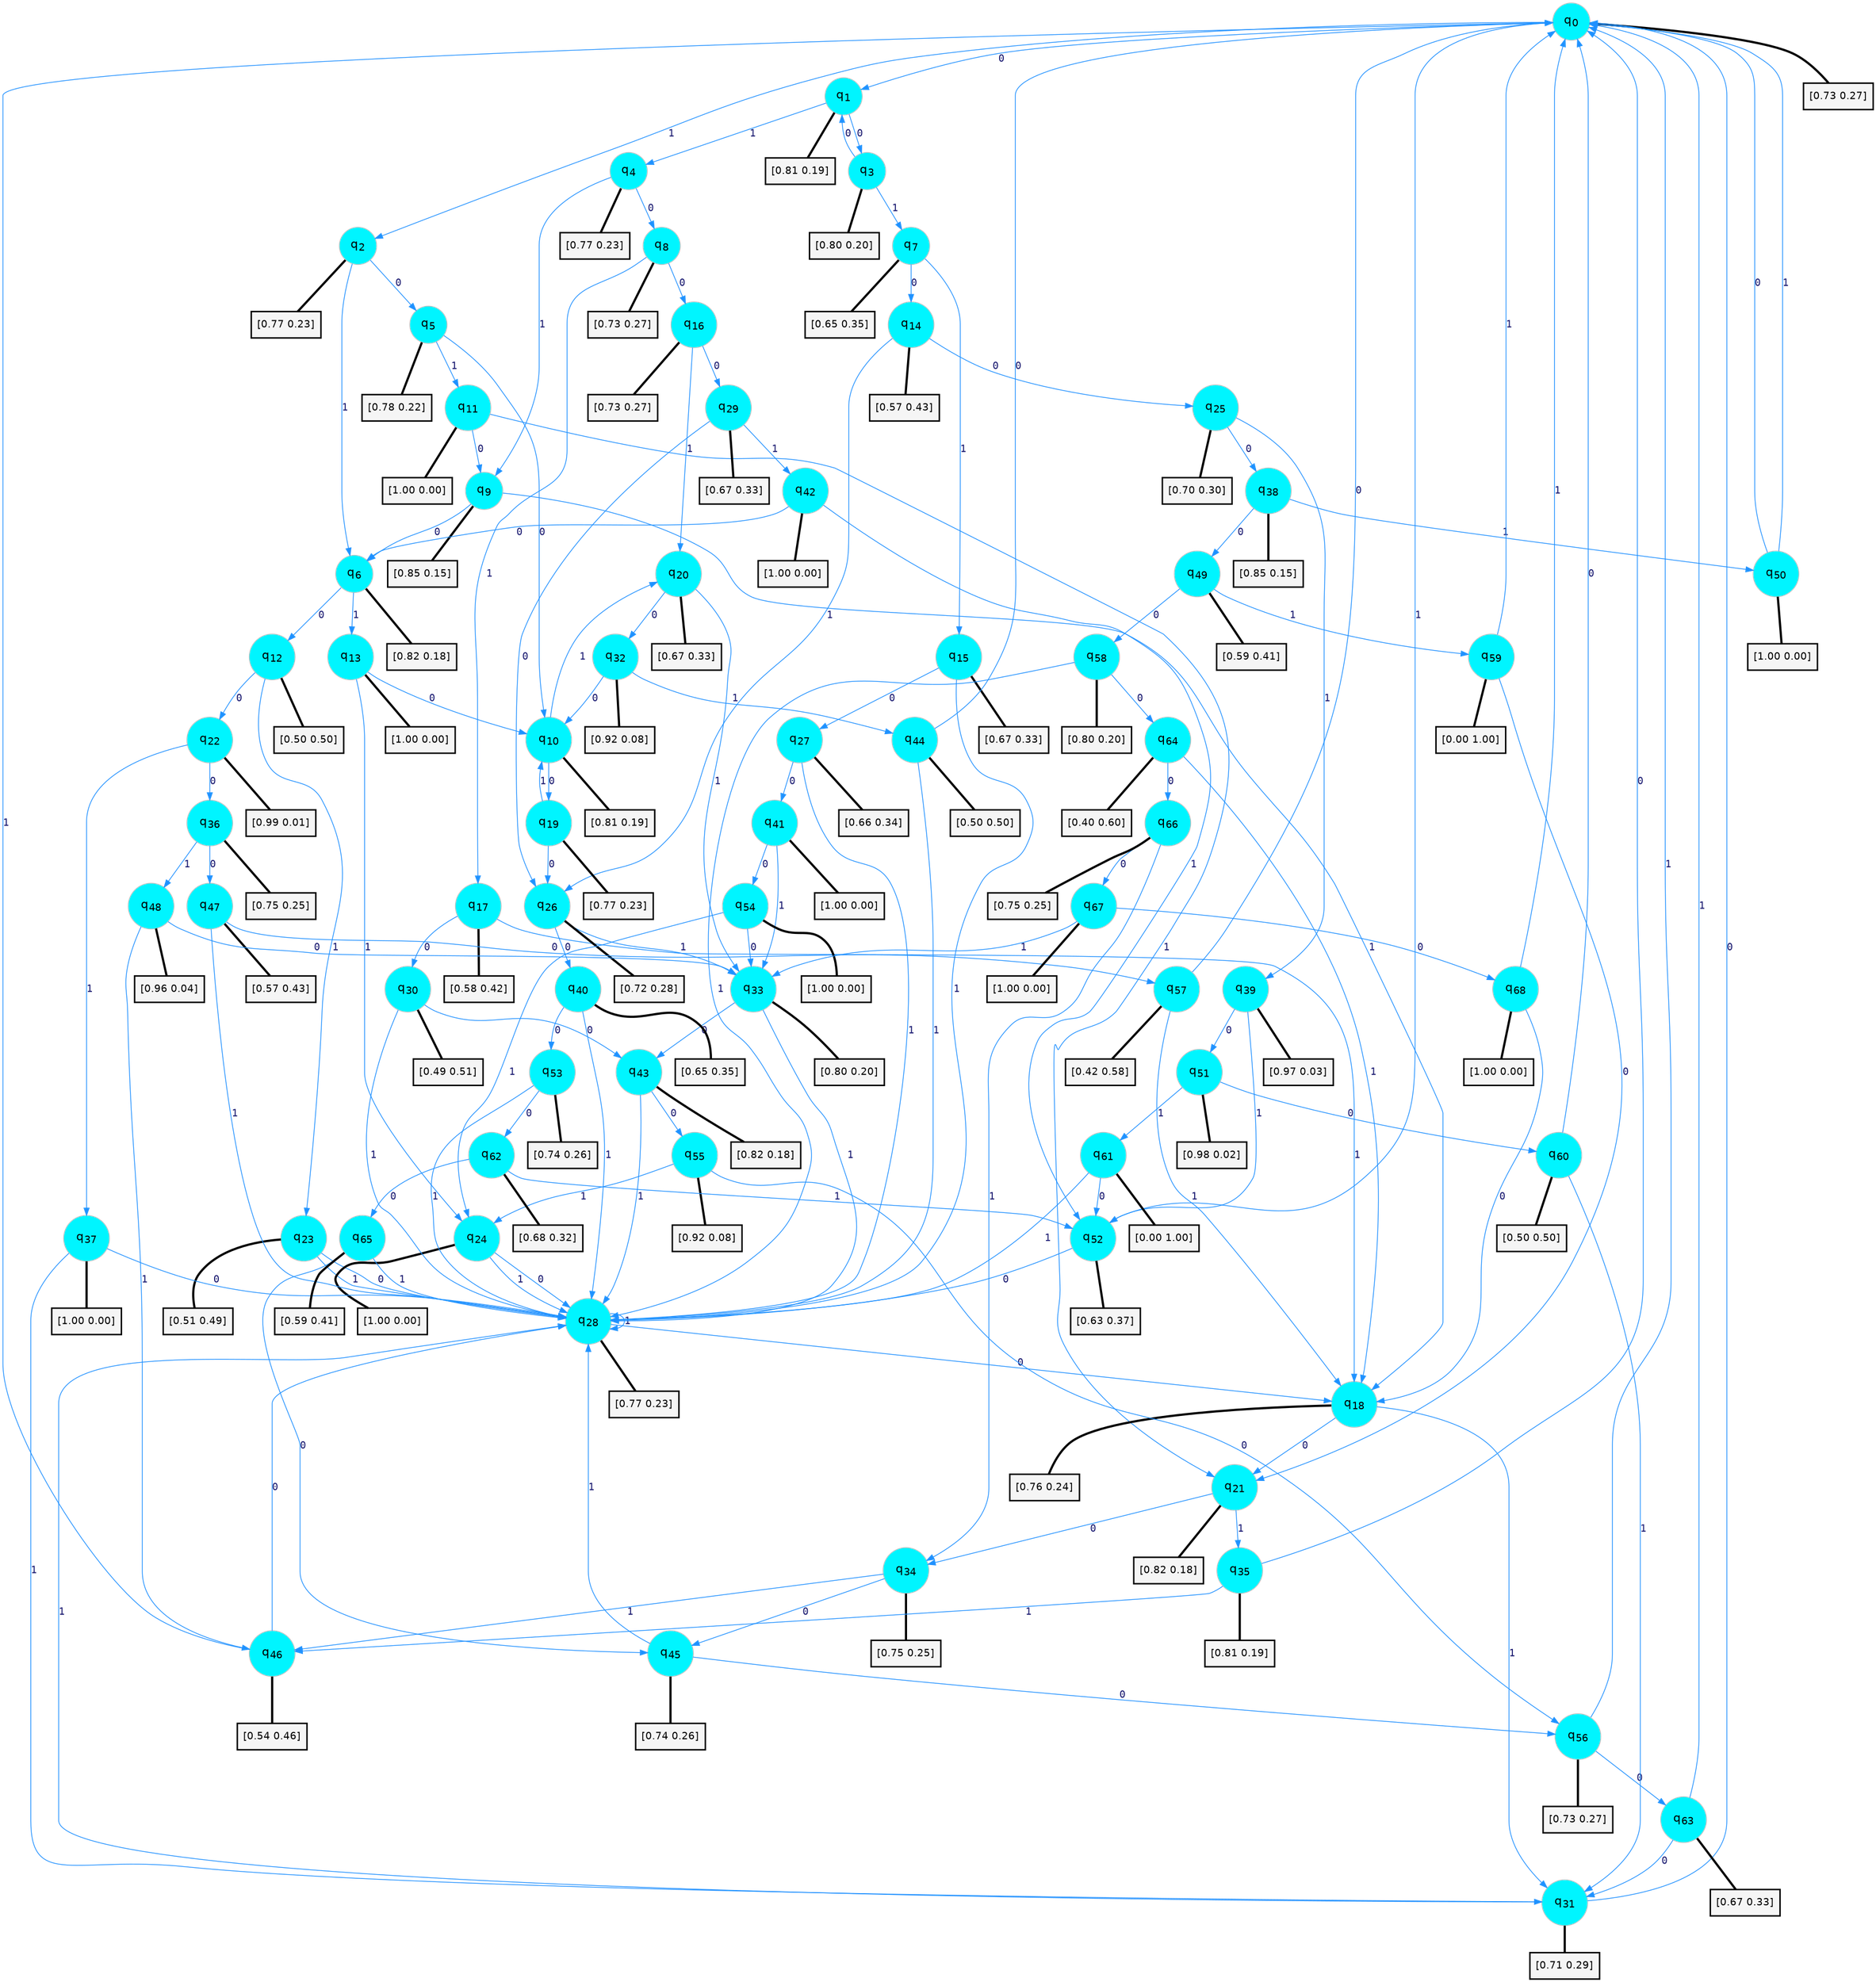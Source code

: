 digraph G {
graph [
bgcolor=transparent, dpi=300, rankdir=TD, size="40,25"];
node [
color=gray, fillcolor=turquoise1, fontcolor=black, fontname=Helvetica, fontsize=16, fontweight=bold, shape=circle, style=filled];
edge [
arrowsize=1, color=dodgerblue1, fontcolor=midnightblue, fontname=courier, fontweight=bold, penwidth=1, style=solid, weight=20];
0[label=<q<SUB>0</SUB>>];
1[label=<q<SUB>1</SUB>>];
2[label=<q<SUB>2</SUB>>];
3[label=<q<SUB>3</SUB>>];
4[label=<q<SUB>4</SUB>>];
5[label=<q<SUB>5</SUB>>];
6[label=<q<SUB>6</SUB>>];
7[label=<q<SUB>7</SUB>>];
8[label=<q<SUB>8</SUB>>];
9[label=<q<SUB>9</SUB>>];
10[label=<q<SUB>10</SUB>>];
11[label=<q<SUB>11</SUB>>];
12[label=<q<SUB>12</SUB>>];
13[label=<q<SUB>13</SUB>>];
14[label=<q<SUB>14</SUB>>];
15[label=<q<SUB>15</SUB>>];
16[label=<q<SUB>16</SUB>>];
17[label=<q<SUB>17</SUB>>];
18[label=<q<SUB>18</SUB>>];
19[label=<q<SUB>19</SUB>>];
20[label=<q<SUB>20</SUB>>];
21[label=<q<SUB>21</SUB>>];
22[label=<q<SUB>22</SUB>>];
23[label=<q<SUB>23</SUB>>];
24[label=<q<SUB>24</SUB>>];
25[label=<q<SUB>25</SUB>>];
26[label=<q<SUB>26</SUB>>];
27[label=<q<SUB>27</SUB>>];
28[label=<q<SUB>28</SUB>>];
29[label=<q<SUB>29</SUB>>];
30[label=<q<SUB>30</SUB>>];
31[label=<q<SUB>31</SUB>>];
32[label=<q<SUB>32</SUB>>];
33[label=<q<SUB>33</SUB>>];
34[label=<q<SUB>34</SUB>>];
35[label=<q<SUB>35</SUB>>];
36[label=<q<SUB>36</SUB>>];
37[label=<q<SUB>37</SUB>>];
38[label=<q<SUB>38</SUB>>];
39[label=<q<SUB>39</SUB>>];
40[label=<q<SUB>40</SUB>>];
41[label=<q<SUB>41</SUB>>];
42[label=<q<SUB>42</SUB>>];
43[label=<q<SUB>43</SUB>>];
44[label=<q<SUB>44</SUB>>];
45[label=<q<SUB>45</SUB>>];
46[label=<q<SUB>46</SUB>>];
47[label=<q<SUB>47</SUB>>];
48[label=<q<SUB>48</SUB>>];
49[label=<q<SUB>49</SUB>>];
50[label=<q<SUB>50</SUB>>];
51[label=<q<SUB>51</SUB>>];
52[label=<q<SUB>52</SUB>>];
53[label=<q<SUB>53</SUB>>];
54[label=<q<SUB>54</SUB>>];
55[label=<q<SUB>55</SUB>>];
56[label=<q<SUB>56</SUB>>];
57[label=<q<SUB>57</SUB>>];
58[label=<q<SUB>58</SUB>>];
59[label=<q<SUB>59</SUB>>];
60[label=<q<SUB>60</SUB>>];
61[label=<q<SUB>61</SUB>>];
62[label=<q<SUB>62</SUB>>];
63[label=<q<SUB>63</SUB>>];
64[label=<q<SUB>64</SUB>>];
65[label=<q<SUB>65</SUB>>];
66[label=<q<SUB>66</SUB>>];
67[label=<q<SUB>67</SUB>>];
68[label=<q<SUB>68</SUB>>];
69[label="[0.73 0.27]", shape=box,fontcolor=black, fontname=Helvetica, fontsize=14, penwidth=2, fillcolor=whitesmoke,color=black];
70[label="[0.81 0.19]", shape=box,fontcolor=black, fontname=Helvetica, fontsize=14, penwidth=2, fillcolor=whitesmoke,color=black];
71[label="[0.77 0.23]", shape=box,fontcolor=black, fontname=Helvetica, fontsize=14, penwidth=2, fillcolor=whitesmoke,color=black];
72[label="[0.80 0.20]", shape=box,fontcolor=black, fontname=Helvetica, fontsize=14, penwidth=2, fillcolor=whitesmoke,color=black];
73[label="[0.77 0.23]", shape=box,fontcolor=black, fontname=Helvetica, fontsize=14, penwidth=2, fillcolor=whitesmoke,color=black];
74[label="[0.78 0.22]", shape=box,fontcolor=black, fontname=Helvetica, fontsize=14, penwidth=2, fillcolor=whitesmoke,color=black];
75[label="[0.82 0.18]", shape=box,fontcolor=black, fontname=Helvetica, fontsize=14, penwidth=2, fillcolor=whitesmoke,color=black];
76[label="[0.65 0.35]", shape=box,fontcolor=black, fontname=Helvetica, fontsize=14, penwidth=2, fillcolor=whitesmoke,color=black];
77[label="[0.73 0.27]", shape=box,fontcolor=black, fontname=Helvetica, fontsize=14, penwidth=2, fillcolor=whitesmoke,color=black];
78[label="[0.85 0.15]", shape=box,fontcolor=black, fontname=Helvetica, fontsize=14, penwidth=2, fillcolor=whitesmoke,color=black];
79[label="[0.81 0.19]", shape=box,fontcolor=black, fontname=Helvetica, fontsize=14, penwidth=2, fillcolor=whitesmoke,color=black];
80[label="[1.00 0.00]", shape=box,fontcolor=black, fontname=Helvetica, fontsize=14, penwidth=2, fillcolor=whitesmoke,color=black];
81[label="[0.50 0.50]", shape=box,fontcolor=black, fontname=Helvetica, fontsize=14, penwidth=2, fillcolor=whitesmoke,color=black];
82[label="[1.00 0.00]", shape=box,fontcolor=black, fontname=Helvetica, fontsize=14, penwidth=2, fillcolor=whitesmoke,color=black];
83[label="[0.57 0.43]", shape=box,fontcolor=black, fontname=Helvetica, fontsize=14, penwidth=2, fillcolor=whitesmoke,color=black];
84[label="[0.67 0.33]", shape=box,fontcolor=black, fontname=Helvetica, fontsize=14, penwidth=2, fillcolor=whitesmoke,color=black];
85[label="[0.73 0.27]", shape=box,fontcolor=black, fontname=Helvetica, fontsize=14, penwidth=2, fillcolor=whitesmoke,color=black];
86[label="[0.58 0.42]", shape=box,fontcolor=black, fontname=Helvetica, fontsize=14, penwidth=2, fillcolor=whitesmoke,color=black];
87[label="[0.76 0.24]", shape=box,fontcolor=black, fontname=Helvetica, fontsize=14, penwidth=2, fillcolor=whitesmoke,color=black];
88[label="[0.77 0.23]", shape=box,fontcolor=black, fontname=Helvetica, fontsize=14, penwidth=2, fillcolor=whitesmoke,color=black];
89[label="[0.67 0.33]", shape=box,fontcolor=black, fontname=Helvetica, fontsize=14, penwidth=2, fillcolor=whitesmoke,color=black];
90[label="[0.82 0.18]", shape=box,fontcolor=black, fontname=Helvetica, fontsize=14, penwidth=2, fillcolor=whitesmoke,color=black];
91[label="[0.99 0.01]", shape=box,fontcolor=black, fontname=Helvetica, fontsize=14, penwidth=2, fillcolor=whitesmoke,color=black];
92[label="[0.51 0.49]", shape=box,fontcolor=black, fontname=Helvetica, fontsize=14, penwidth=2, fillcolor=whitesmoke,color=black];
93[label="[1.00 0.00]", shape=box,fontcolor=black, fontname=Helvetica, fontsize=14, penwidth=2, fillcolor=whitesmoke,color=black];
94[label="[0.70 0.30]", shape=box,fontcolor=black, fontname=Helvetica, fontsize=14, penwidth=2, fillcolor=whitesmoke,color=black];
95[label="[0.72 0.28]", shape=box,fontcolor=black, fontname=Helvetica, fontsize=14, penwidth=2, fillcolor=whitesmoke,color=black];
96[label="[0.66 0.34]", shape=box,fontcolor=black, fontname=Helvetica, fontsize=14, penwidth=2, fillcolor=whitesmoke,color=black];
97[label="[0.77 0.23]", shape=box,fontcolor=black, fontname=Helvetica, fontsize=14, penwidth=2, fillcolor=whitesmoke,color=black];
98[label="[0.67 0.33]", shape=box,fontcolor=black, fontname=Helvetica, fontsize=14, penwidth=2, fillcolor=whitesmoke,color=black];
99[label="[0.49 0.51]", shape=box,fontcolor=black, fontname=Helvetica, fontsize=14, penwidth=2, fillcolor=whitesmoke,color=black];
100[label="[0.71 0.29]", shape=box,fontcolor=black, fontname=Helvetica, fontsize=14, penwidth=2, fillcolor=whitesmoke,color=black];
101[label="[0.92 0.08]", shape=box,fontcolor=black, fontname=Helvetica, fontsize=14, penwidth=2, fillcolor=whitesmoke,color=black];
102[label="[0.80 0.20]", shape=box,fontcolor=black, fontname=Helvetica, fontsize=14, penwidth=2, fillcolor=whitesmoke,color=black];
103[label="[0.75 0.25]", shape=box,fontcolor=black, fontname=Helvetica, fontsize=14, penwidth=2, fillcolor=whitesmoke,color=black];
104[label="[0.81 0.19]", shape=box,fontcolor=black, fontname=Helvetica, fontsize=14, penwidth=2, fillcolor=whitesmoke,color=black];
105[label="[0.75 0.25]", shape=box,fontcolor=black, fontname=Helvetica, fontsize=14, penwidth=2, fillcolor=whitesmoke,color=black];
106[label="[1.00 0.00]", shape=box,fontcolor=black, fontname=Helvetica, fontsize=14, penwidth=2, fillcolor=whitesmoke,color=black];
107[label="[0.85 0.15]", shape=box,fontcolor=black, fontname=Helvetica, fontsize=14, penwidth=2, fillcolor=whitesmoke,color=black];
108[label="[0.97 0.03]", shape=box,fontcolor=black, fontname=Helvetica, fontsize=14, penwidth=2, fillcolor=whitesmoke,color=black];
109[label="[0.65 0.35]", shape=box,fontcolor=black, fontname=Helvetica, fontsize=14, penwidth=2, fillcolor=whitesmoke,color=black];
110[label="[1.00 0.00]", shape=box,fontcolor=black, fontname=Helvetica, fontsize=14, penwidth=2, fillcolor=whitesmoke,color=black];
111[label="[1.00 0.00]", shape=box,fontcolor=black, fontname=Helvetica, fontsize=14, penwidth=2, fillcolor=whitesmoke,color=black];
112[label="[0.82 0.18]", shape=box,fontcolor=black, fontname=Helvetica, fontsize=14, penwidth=2, fillcolor=whitesmoke,color=black];
113[label="[0.50 0.50]", shape=box,fontcolor=black, fontname=Helvetica, fontsize=14, penwidth=2, fillcolor=whitesmoke,color=black];
114[label="[0.74 0.26]", shape=box,fontcolor=black, fontname=Helvetica, fontsize=14, penwidth=2, fillcolor=whitesmoke,color=black];
115[label="[0.54 0.46]", shape=box,fontcolor=black, fontname=Helvetica, fontsize=14, penwidth=2, fillcolor=whitesmoke,color=black];
116[label="[0.57 0.43]", shape=box,fontcolor=black, fontname=Helvetica, fontsize=14, penwidth=2, fillcolor=whitesmoke,color=black];
117[label="[0.96 0.04]", shape=box,fontcolor=black, fontname=Helvetica, fontsize=14, penwidth=2, fillcolor=whitesmoke,color=black];
118[label="[0.59 0.41]", shape=box,fontcolor=black, fontname=Helvetica, fontsize=14, penwidth=2, fillcolor=whitesmoke,color=black];
119[label="[1.00 0.00]", shape=box,fontcolor=black, fontname=Helvetica, fontsize=14, penwidth=2, fillcolor=whitesmoke,color=black];
120[label="[0.98 0.02]", shape=box,fontcolor=black, fontname=Helvetica, fontsize=14, penwidth=2, fillcolor=whitesmoke,color=black];
121[label="[0.63 0.37]", shape=box,fontcolor=black, fontname=Helvetica, fontsize=14, penwidth=2, fillcolor=whitesmoke,color=black];
122[label="[0.74 0.26]", shape=box,fontcolor=black, fontname=Helvetica, fontsize=14, penwidth=2, fillcolor=whitesmoke,color=black];
123[label="[1.00 0.00]", shape=box,fontcolor=black, fontname=Helvetica, fontsize=14, penwidth=2, fillcolor=whitesmoke,color=black];
124[label="[0.92 0.08]", shape=box,fontcolor=black, fontname=Helvetica, fontsize=14, penwidth=2, fillcolor=whitesmoke,color=black];
125[label="[0.73 0.27]", shape=box,fontcolor=black, fontname=Helvetica, fontsize=14, penwidth=2, fillcolor=whitesmoke,color=black];
126[label="[0.42 0.58]", shape=box,fontcolor=black, fontname=Helvetica, fontsize=14, penwidth=2, fillcolor=whitesmoke,color=black];
127[label="[0.80 0.20]", shape=box,fontcolor=black, fontname=Helvetica, fontsize=14, penwidth=2, fillcolor=whitesmoke,color=black];
128[label="[0.00 1.00]", shape=box,fontcolor=black, fontname=Helvetica, fontsize=14, penwidth=2, fillcolor=whitesmoke,color=black];
129[label="[0.50 0.50]", shape=box,fontcolor=black, fontname=Helvetica, fontsize=14, penwidth=2, fillcolor=whitesmoke,color=black];
130[label="[0.00 1.00]", shape=box,fontcolor=black, fontname=Helvetica, fontsize=14, penwidth=2, fillcolor=whitesmoke,color=black];
131[label="[0.68 0.32]", shape=box,fontcolor=black, fontname=Helvetica, fontsize=14, penwidth=2, fillcolor=whitesmoke,color=black];
132[label="[0.67 0.33]", shape=box,fontcolor=black, fontname=Helvetica, fontsize=14, penwidth=2, fillcolor=whitesmoke,color=black];
133[label="[0.40 0.60]", shape=box,fontcolor=black, fontname=Helvetica, fontsize=14, penwidth=2, fillcolor=whitesmoke,color=black];
134[label="[0.59 0.41]", shape=box,fontcolor=black, fontname=Helvetica, fontsize=14, penwidth=2, fillcolor=whitesmoke,color=black];
135[label="[0.75 0.25]", shape=box,fontcolor=black, fontname=Helvetica, fontsize=14, penwidth=2, fillcolor=whitesmoke,color=black];
136[label="[1.00 0.00]", shape=box,fontcolor=black, fontname=Helvetica, fontsize=14, penwidth=2, fillcolor=whitesmoke,color=black];
137[label="[1.00 0.00]", shape=box,fontcolor=black, fontname=Helvetica, fontsize=14, penwidth=2, fillcolor=whitesmoke,color=black];
0->1 [label=0];
0->2 [label=1];
0->69 [arrowhead=none, penwidth=3,color=black];
1->3 [label=0];
1->4 [label=1];
1->70 [arrowhead=none, penwidth=3,color=black];
2->5 [label=0];
2->6 [label=1];
2->71 [arrowhead=none, penwidth=3,color=black];
3->1 [label=0];
3->7 [label=1];
3->72 [arrowhead=none, penwidth=3,color=black];
4->8 [label=0];
4->9 [label=1];
4->73 [arrowhead=none, penwidth=3,color=black];
5->10 [label=0];
5->11 [label=1];
5->74 [arrowhead=none, penwidth=3,color=black];
6->12 [label=0];
6->13 [label=1];
6->75 [arrowhead=none, penwidth=3,color=black];
7->14 [label=0];
7->15 [label=1];
7->76 [arrowhead=none, penwidth=3,color=black];
8->16 [label=0];
8->17 [label=1];
8->77 [arrowhead=none, penwidth=3,color=black];
9->6 [label=0];
9->18 [label=1];
9->78 [arrowhead=none, penwidth=3,color=black];
10->19 [label=0];
10->20 [label=1];
10->79 [arrowhead=none, penwidth=3,color=black];
11->9 [label=0];
11->21 [label=1];
11->80 [arrowhead=none, penwidth=3,color=black];
12->22 [label=0];
12->23 [label=1];
12->81 [arrowhead=none, penwidth=3,color=black];
13->10 [label=0];
13->24 [label=1];
13->82 [arrowhead=none, penwidth=3,color=black];
14->25 [label=0];
14->26 [label=1];
14->83 [arrowhead=none, penwidth=3,color=black];
15->27 [label=0];
15->28 [label=1];
15->84 [arrowhead=none, penwidth=3,color=black];
16->29 [label=0];
16->20 [label=1];
16->85 [arrowhead=none, penwidth=3,color=black];
17->30 [label=0];
17->18 [label=1];
17->86 [arrowhead=none, penwidth=3,color=black];
18->21 [label=0];
18->31 [label=1];
18->87 [arrowhead=none, penwidth=3,color=black];
19->26 [label=0];
19->10 [label=1];
19->88 [arrowhead=none, penwidth=3,color=black];
20->32 [label=0];
20->33 [label=1];
20->89 [arrowhead=none, penwidth=3,color=black];
21->34 [label=0];
21->35 [label=1];
21->90 [arrowhead=none, penwidth=3,color=black];
22->36 [label=0];
22->37 [label=1];
22->91 [arrowhead=none, penwidth=3,color=black];
23->28 [label=0];
23->28 [label=1];
23->92 [arrowhead=none, penwidth=3,color=black];
24->28 [label=0];
24->28 [label=1];
24->93 [arrowhead=none, penwidth=3,color=black];
25->38 [label=0];
25->39 [label=1];
25->94 [arrowhead=none, penwidth=3,color=black];
26->40 [label=0];
26->33 [label=1];
26->95 [arrowhead=none, penwidth=3,color=black];
27->41 [label=0];
27->28 [label=1];
27->96 [arrowhead=none, penwidth=3,color=black];
28->18 [label=0];
28->28 [label=1];
28->97 [arrowhead=none, penwidth=3,color=black];
29->26 [label=0];
29->42 [label=1];
29->98 [arrowhead=none, penwidth=3,color=black];
30->43 [label=0];
30->28 [label=1];
30->99 [arrowhead=none, penwidth=3,color=black];
31->0 [label=0];
31->28 [label=1];
31->100 [arrowhead=none, penwidth=3,color=black];
32->10 [label=0];
32->44 [label=1];
32->101 [arrowhead=none, penwidth=3,color=black];
33->43 [label=0];
33->28 [label=1];
33->102 [arrowhead=none, penwidth=3,color=black];
34->45 [label=0];
34->46 [label=1];
34->103 [arrowhead=none, penwidth=3,color=black];
35->0 [label=0];
35->46 [label=1];
35->104 [arrowhead=none, penwidth=3,color=black];
36->47 [label=0];
36->48 [label=1];
36->105 [arrowhead=none, penwidth=3,color=black];
37->28 [label=0];
37->31 [label=1];
37->106 [arrowhead=none, penwidth=3,color=black];
38->49 [label=0];
38->50 [label=1];
38->107 [arrowhead=none, penwidth=3,color=black];
39->51 [label=0];
39->52 [label=1];
39->108 [arrowhead=none, penwidth=3,color=black];
40->53 [label=0];
40->28 [label=1];
40->109 [arrowhead=none, penwidth=3,color=black];
41->54 [label=0];
41->33 [label=1];
41->110 [arrowhead=none, penwidth=3,color=black];
42->6 [label=0];
42->52 [label=1];
42->111 [arrowhead=none, penwidth=3,color=black];
43->55 [label=0];
43->28 [label=1];
43->112 [arrowhead=none, penwidth=3,color=black];
44->0 [label=0];
44->28 [label=1];
44->113 [arrowhead=none, penwidth=3,color=black];
45->56 [label=0];
45->28 [label=1];
45->114 [arrowhead=none, penwidth=3,color=black];
46->28 [label=0];
46->0 [label=1];
46->115 [arrowhead=none, penwidth=3,color=black];
47->57 [label=0];
47->28 [label=1];
47->116 [arrowhead=none, penwidth=3,color=black];
48->33 [label=0];
48->46 [label=1];
48->117 [arrowhead=none, penwidth=3,color=black];
49->58 [label=0];
49->59 [label=1];
49->118 [arrowhead=none, penwidth=3,color=black];
50->0 [label=0];
50->0 [label=1];
50->119 [arrowhead=none, penwidth=3,color=black];
51->60 [label=0];
51->61 [label=1];
51->120 [arrowhead=none, penwidth=3,color=black];
52->28 [label=0];
52->0 [label=1];
52->121 [arrowhead=none, penwidth=3,color=black];
53->62 [label=0];
53->28 [label=1];
53->122 [arrowhead=none, penwidth=3,color=black];
54->33 [label=0];
54->24 [label=1];
54->123 [arrowhead=none, penwidth=3,color=black];
55->56 [label=0];
55->24 [label=1];
55->124 [arrowhead=none, penwidth=3,color=black];
56->63 [label=0];
56->0 [label=1];
56->125 [arrowhead=none, penwidth=3,color=black];
57->0 [label=0];
57->18 [label=1];
57->126 [arrowhead=none, penwidth=3,color=black];
58->64 [label=0];
58->28 [label=1];
58->127 [arrowhead=none, penwidth=3,color=black];
59->21 [label=0];
59->0 [label=1];
59->128 [arrowhead=none, penwidth=3,color=black];
60->0 [label=0];
60->31 [label=1];
60->129 [arrowhead=none, penwidth=3,color=black];
61->52 [label=0];
61->28 [label=1];
61->130 [arrowhead=none, penwidth=3,color=black];
62->65 [label=0];
62->52 [label=1];
62->131 [arrowhead=none, penwidth=3,color=black];
63->31 [label=0];
63->0 [label=1];
63->132 [arrowhead=none, penwidth=3,color=black];
64->66 [label=0];
64->18 [label=1];
64->133 [arrowhead=none, penwidth=3,color=black];
65->45 [label=0];
65->28 [label=1];
65->134 [arrowhead=none, penwidth=3,color=black];
66->67 [label=0];
66->34 [label=1];
66->135 [arrowhead=none, penwidth=3,color=black];
67->68 [label=0];
67->33 [label=1];
67->136 [arrowhead=none, penwidth=3,color=black];
68->18 [label=0];
68->0 [label=1];
68->137 [arrowhead=none, penwidth=3,color=black];
}

